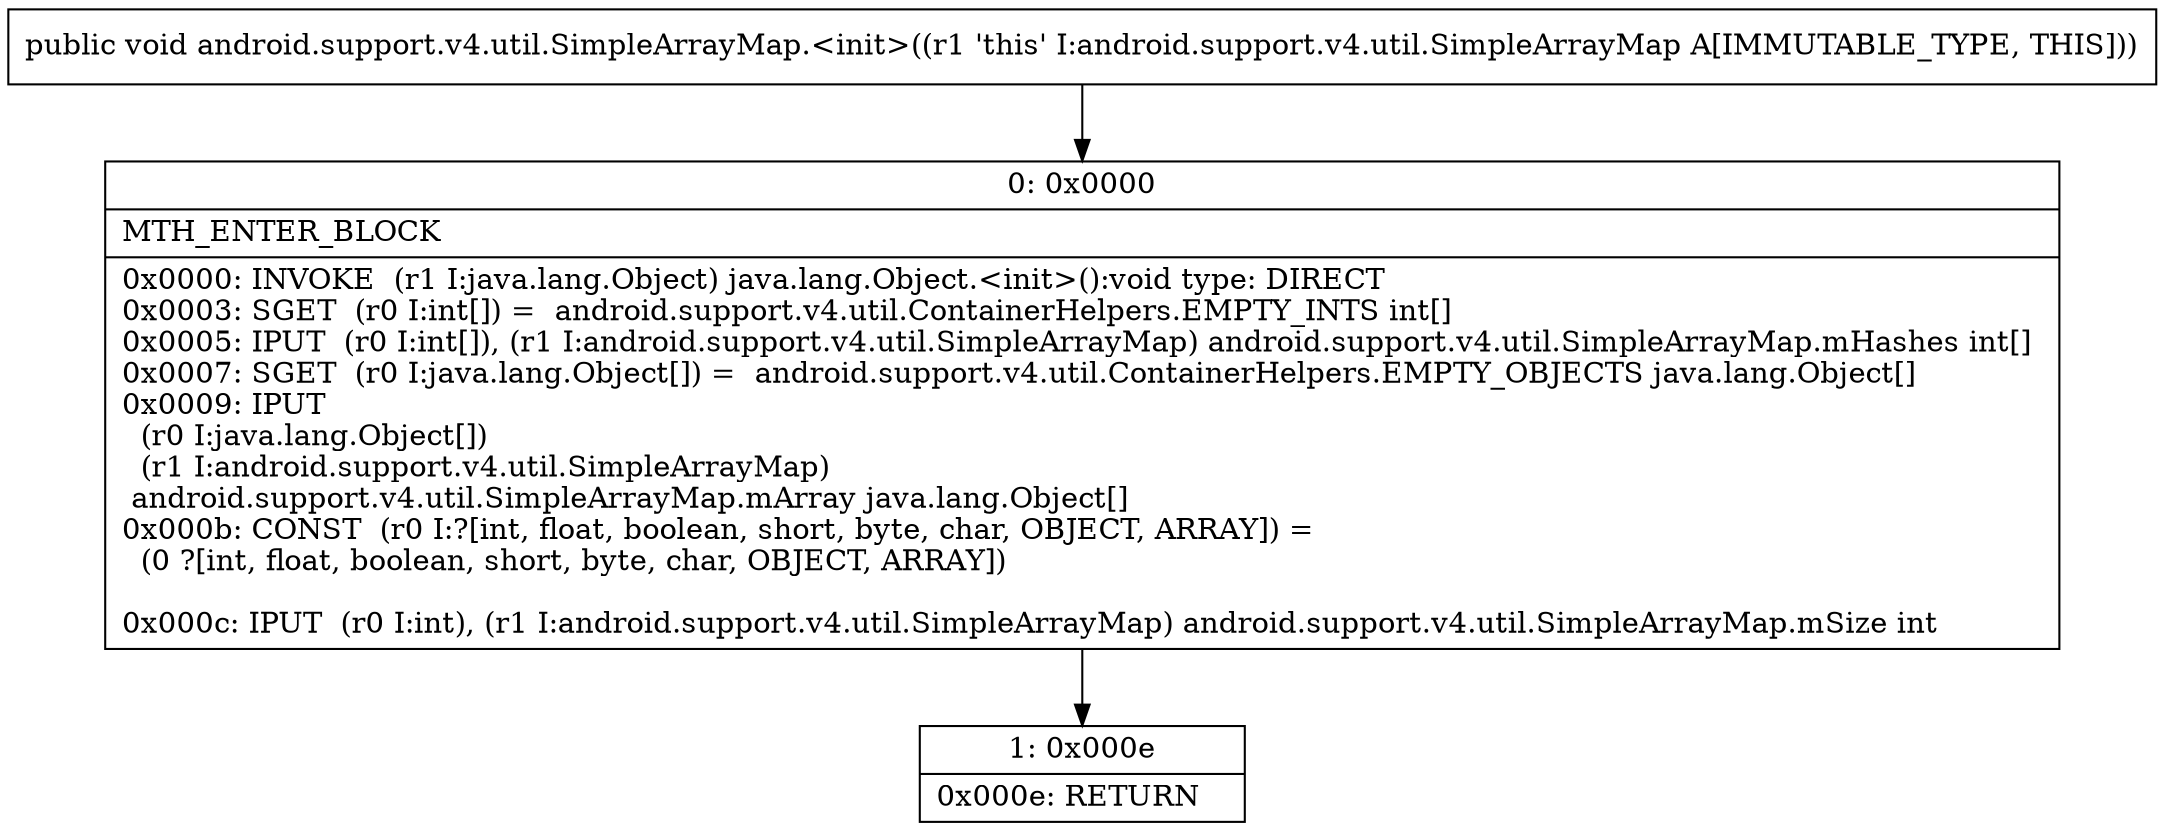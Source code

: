 digraph "CFG forandroid.support.v4.util.SimpleArrayMap.\<init\>()V" {
Node_0 [shape=record,label="{0\:\ 0x0000|MTH_ENTER_BLOCK\l|0x0000: INVOKE  (r1 I:java.lang.Object) java.lang.Object.\<init\>():void type: DIRECT \l0x0003: SGET  (r0 I:int[]) =  android.support.v4.util.ContainerHelpers.EMPTY_INTS int[] \l0x0005: IPUT  (r0 I:int[]), (r1 I:android.support.v4.util.SimpleArrayMap) android.support.v4.util.SimpleArrayMap.mHashes int[] \l0x0007: SGET  (r0 I:java.lang.Object[]) =  android.support.v4.util.ContainerHelpers.EMPTY_OBJECTS java.lang.Object[] \l0x0009: IPUT  \l  (r0 I:java.lang.Object[])\l  (r1 I:android.support.v4.util.SimpleArrayMap)\l android.support.v4.util.SimpleArrayMap.mArray java.lang.Object[] \l0x000b: CONST  (r0 I:?[int, float, boolean, short, byte, char, OBJECT, ARRAY]) = \l  (0 ?[int, float, boolean, short, byte, char, OBJECT, ARRAY])\l \l0x000c: IPUT  (r0 I:int), (r1 I:android.support.v4.util.SimpleArrayMap) android.support.v4.util.SimpleArrayMap.mSize int \l}"];
Node_1 [shape=record,label="{1\:\ 0x000e|0x000e: RETURN   \l}"];
MethodNode[shape=record,label="{public void android.support.v4.util.SimpleArrayMap.\<init\>((r1 'this' I:android.support.v4.util.SimpleArrayMap A[IMMUTABLE_TYPE, THIS])) }"];
MethodNode -> Node_0;
Node_0 -> Node_1;
}

